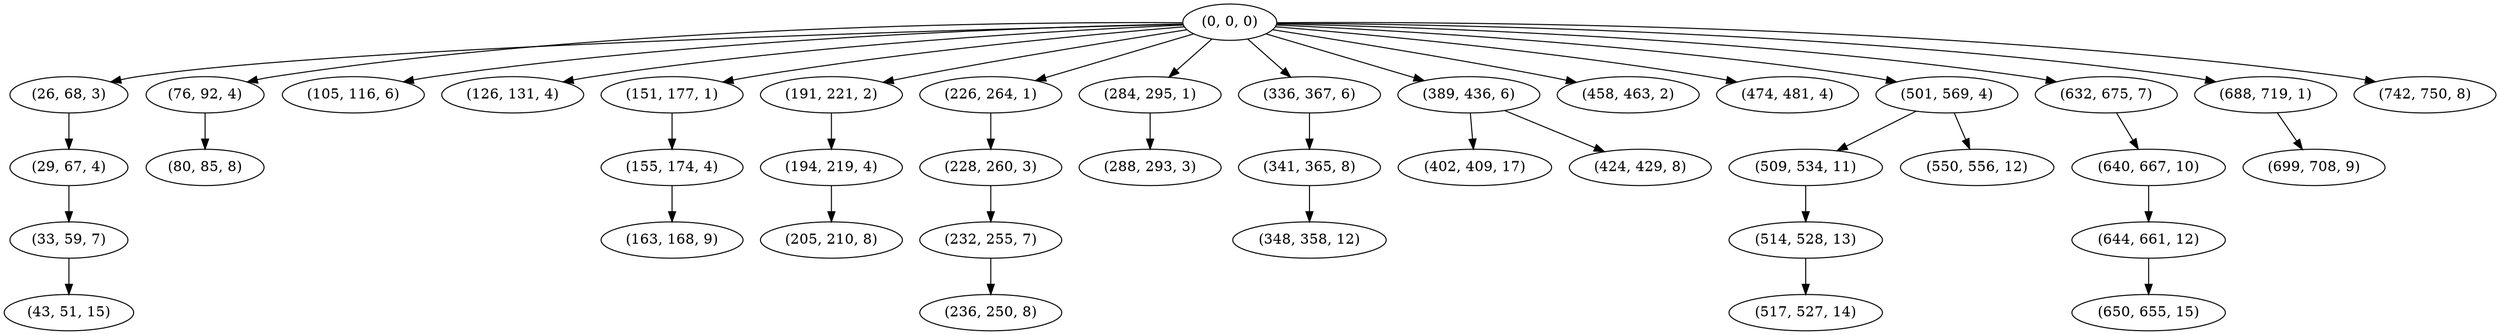 digraph tree {
    "(0, 0, 0)";
    "(26, 68, 3)";
    "(29, 67, 4)";
    "(33, 59, 7)";
    "(43, 51, 15)";
    "(76, 92, 4)";
    "(80, 85, 8)";
    "(105, 116, 6)";
    "(126, 131, 4)";
    "(151, 177, 1)";
    "(155, 174, 4)";
    "(163, 168, 9)";
    "(191, 221, 2)";
    "(194, 219, 4)";
    "(205, 210, 8)";
    "(226, 264, 1)";
    "(228, 260, 3)";
    "(232, 255, 7)";
    "(236, 250, 8)";
    "(284, 295, 1)";
    "(288, 293, 3)";
    "(336, 367, 6)";
    "(341, 365, 8)";
    "(348, 358, 12)";
    "(389, 436, 6)";
    "(402, 409, 17)";
    "(424, 429, 8)";
    "(458, 463, 2)";
    "(474, 481, 4)";
    "(501, 569, 4)";
    "(509, 534, 11)";
    "(514, 528, 13)";
    "(517, 527, 14)";
    "(550, 556, 12)";
    "(632, 675, 7)";
    "(640, 667, 10)";
    "(644, 661, 12)";
    "(650, 655, 15)";
    "(688, 719, 1)";
    "(699, 708, 9)";
    "(742, 750, 8)";
    "(0, 0, 0)" -> "(26, 68, 3)";
    "(0, 0, 0)" -> "(76, 92, 4)";
    "(0, 0, 0)" -> "(105, 116, 6)";
    "(0, 0, 0)" -> "(126, 131, 4)";
    "(0, 0, 0)" -> "(151, 177, 1)";
    "(0, 0, 0)" -> "(191, 221, 2)";
    "(0, 0, 0)" -> "(226, 264, 1)";
    "(0, 0, 0)" -> "(284, 295, 1)";
    "(0, 0, 0)" -> "(336, 367, 6)";
    "(0, 0, 0)" -> "(389, 436, 6)";
    "(0, 0, 0)" -> "(458, 463, 2)";
    "(0, 0, 0)" -> "(474, 481, 4)";
    "(0, 0, 0)" -> "(501, 569, 4)";
    "(0, 0, 0)" -> "(632, 675, 7)";
    "(0, 0, 0)" -> "(688, 719, 1)";
    "(0, 0, 0)" -> "(742, 750, 8)";
    "(26, 68, 3)" -> "(29, 67, 4)";
    "(29, 67, 4)" -> "(33, 59, 7)";
    "(33, 59, 7)" -> "(43, 51, 15)";
    "(76, 92, 4)" -> "(80, 85, 8)";
    "(151, 177, 1)" -> "(155, 174, 4)";
    "(155, 174, 4)" -> "(163, 168, 9)";
    "(191, 221, 2)" -> "(194, 219, 4)";
    "(194, 219, 4)" -> "(205, 210, 8)";
    "(226, 264, 1)" -> "(228, 260, 3)";
    "(228, 260, 3)" -> "(232, 255, 7)";
    "(232, 255, 7)" -> "(236, 250, 8)";
    "(284, 295, 1)" -> "(288, 293, 3)";
    "(336, 367, 6)" -> "(341, 365, 8)";
    "(341, 365, 8)" -> "(348, 358, 12)";
    "(389, 436, 6)" -> "(402, 409, 17)";
    "(389, 436, 6)" -> "(424, 429, 8)";
    "(501, 569, 4)" -> "(509, 534, 11)";
    "(501, 569, 4)" -> "(550, 556, 12)";
    "(509, 534, 11)" -> "(514, 528, 13)";
    "(514, 528, 13)" -> "(517, 527, 14)";
    "(632, 675, 7)" -> "(640, 667, 10)";
    "(640, 667, 10)" -> "(644, 661, 12)";
    "(644, 661, 12)" -> "(650, 655, 15)";
    "(688, 719, 1)" -> "(699, 708, 9)";
}
